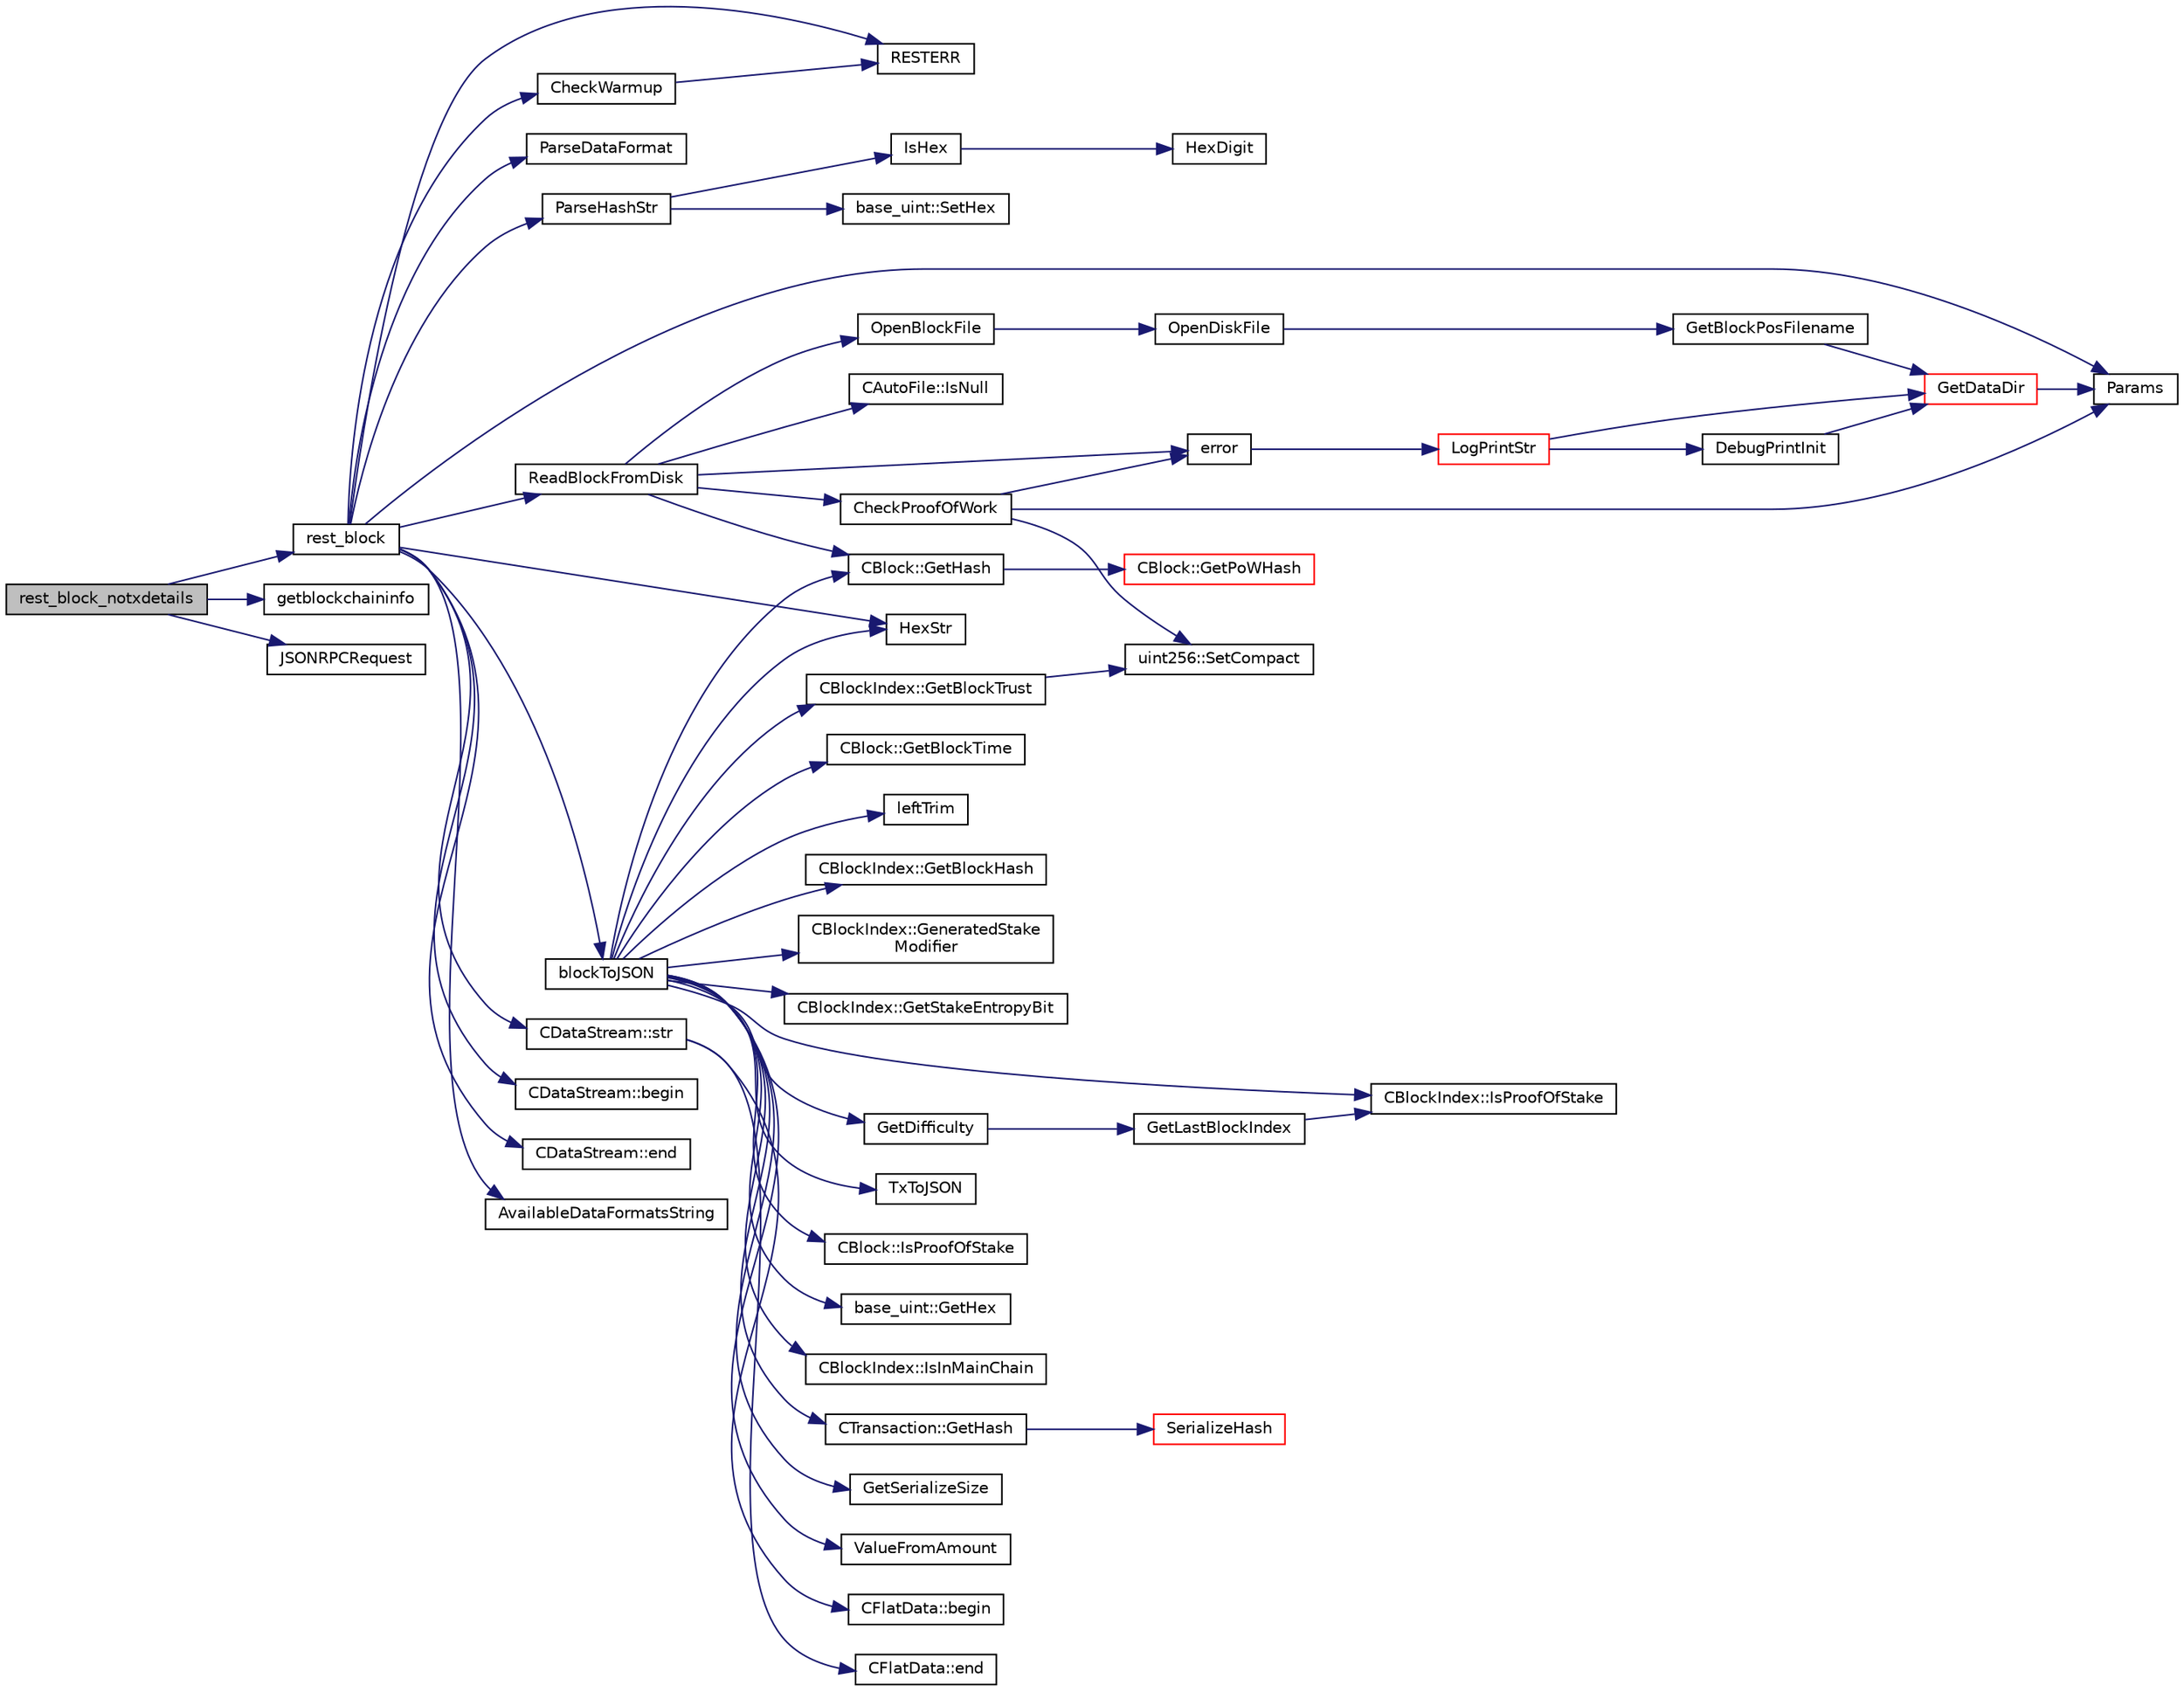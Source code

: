 digraph "rest_block_notxdetails"
{
  edge [fontname="Helvetica",fontsize="10",labelfontname="Helvetica",labelfontsize="10"];
  node [fontname="Helvetica",fontsize="10",shape=record];
  rankdir="LR";
  Node202 [label="rest_block_notxdetails",height=0.2,width=0.4,color="black", fillcolor="grey75", style="filled", fontcolor="black"];
  Node202 -> Node203 [color="midnightblue",fontsize="10",style="solid",fontname="Helvetica"];
  Node203 [label="rest_block",height=0.2,width=0.4,color="black", fillcolor="white", style="filled",URL="$d8/d04/rest_8cpp.html#a99e4aae76e1b90f996cf7c24b5281464"];
  Node203 -> Node204 [color="midnightblue",fontsize="10",style="solid",fontname="Helvetica"];
  Node204 [label="CheckWarmup",height=0.2,width=0.4,color="black", fillcolor="white", style="filled",URL="$d8/d04/rest_8cpp.html#ad0cad01e914619a3484f77350145e895"];
  Node204 -> Node205 [color="midnightblue",fontsize="10",style="solid",fontname="Helvetica"];
  Node205 [label="RESTERR",height=0.2,width=0.4,color="black", fillcolor="white", style="filled",URL="$d8/d04/rest_8cpp.html#a980beb0eaf6b96bc1c2e7e129e7bc587"];
  Node203 -> Node206 [color="midnightblue",fontsize="10",style="solid",fontname="Helvetica"];
  Node206 [label="ParseDataFormat",height=0.2,width=0.4,color="black", fillcolor="white", style="filled",URL="$d8/d04/rest_8cpp.html#a3c33a8e9bf6ea85c338bd53e4ca6e894"];
  Node203 -> Node207 [color="midnightblue",fontsize="10",style="solid",fontname="Helvetica"];
  Node207 [label="ParseHashStr",height=0.2,width=0.4,color="black", fillcolor="white", style="filled",URL="$d8/d04/rest_8cpp.html#a9f144a2e90fe4adf66113bf72419325d"];
  Node207 -> Node208 [color="midnightblue",fontsize="10",style="solid",fontname="Helvetica"];
  Node208 [label="IsHex",height=0.2,width=0.4,color="black", fillcolor="white", style="filled",URL="$df/d2d/util_8cpp.html#aa4e3553d2b2fe693c106f4296685f75c"];
  Node208 -> Node209 [color="midnightblue",fontsize="10",style="solid",fontname="Helvetica"];
  Node209 [label="HexDigit",height=0.2,width=0.4,color="black", fillcolor="white", style="filled",URL="$df/d2d/util_8cpp.html#aa59e8a8c5a39cb5041f93bb95dd02119"];
  Node207 -> Node210 [color="midnightblue",fontsize="10",style="solid",fontname="Helvetica"];
  Node210 [label="base_uint::SetHex",height=0.2,width=0.4,color="black", fillcolor="white", style="filled",URL="$da/df7/classbase__uint.html#ade1a897fac931f28f54998c92c797228"];
  Node203 -> Node205 [color="midnightblue",fontsize="10",style="solid",fontname="Helvetica"];
  Node203 -> Node211 [color="midnightblue",fontsize="10",style="solid",fontname="Helvetica"];
  Node211 [label="ReadBlockFromDisk",height=0.2,width=0.4,color="black", fillcolor="white", style="filled",URL="$dd/d7d/validation_8cpp.html#a578c1df234b05798180f0235d469a5ba",tooltip="Functions for disk access for blocks. "];
  Node211 -> Node212 [color="midnightblue",fontsize="10",style="solid",fontname="Helvetica"];
  Node212 [label="OpenBlockFile",height=0.2,width=0.4,color="black", fillcolor="white", style="filled",URL="$dd/d7d/validation_8cpp.html#a0d81388930a4ccb6a69b9abdd1ef5097",tooltip="Open a block file (blk?????.dat) "];
  Node212 -> Node213 [color="midnightblue",fontsize="10",style="solid",fontname="Helvetica"];
  Node213 [label="OpenDiskFile",height=0.2,width=0.4,color="black", fillcolor="white", style="filled",URL="$dd/d7d/validation_8cpp.html#ab2be209b59654115aac034cea8ca1b17"];
  Node213 -> Node214 [color="midnightblue",fontsize="10",style="solid",fontname="Helvetica"];
  Node214 [label="GetBlockPosFilename",height=0.2,width=0.4,color="black", fillcolor="white", style="filled",URL="$dd/d7d/validation_8cpp.html#a14ff9fb82bd3b6a8d7887f68873cdc4d",tooltip="Translation to a filesystem path. "];
  Node214 -> Node215 [color="midnightblue",fontsize="10",style="solid",fontname="Helvetica"];
  Node215 [label="GetDataDir",height=0.2,width=0.4,color="red", fillcolor="white", style="filled",URL="$df/d2d/util_8cpp.html#ab83866a054745d4b30a3948a1b44beba"];
  Node215 -> Node216 [color="midnightblue",fontsize="10",style="solid",fontname="Helvetica"];
  Node216 [label="Params",height=0.2,width=0.4,color="black", fillcolor="white", style="filled",URL="$df/dbf/chainparams_8cpp.html#ace5c5b706d71a324a417dd2db394fd4a",tooltip="Return the currently selected parameters. "];
  Node211 -> Node220 [color="midnightblue",fontsize="10",style="solid",fontname="Helvetica"];
  Node220 [label="CAutoFile::IsNull",height=0.2,width=0.4,color="black", fillcolor="white", style="filled",URL="$df/dc9/class_c_auto_file.html#a7fd47268b6d85a89acafdb73559f8e78",tooltip="Return true if the wrapped FILE* is NULL, false otherwise. "];
  Node211 -> Node221 [color="midnightblue",fontsize="10",style="solid",fontname="Helvetica"];
  Node221 [label="error",height=0.2,width=0.4,color="black", fillcolor="white", style="filled",URL="$d8/d3c/util_8h.html#af8985880cf4ef26df0a5aa2ffcb76662"];
  Node221 -> Node222 [color="midnightblue",fontsize="10",style="solid",fontname="Helvetica"];
  Node222 [label="LogPrintStr",height=0.2,width=0.4,color="red", fillcolor="white", style="filled",URL="$d8/d3c/util_8h.html#afd4c3002b2797c0560adddb6af3ca1da"];
  Node222 -> Node223 [color="midnightblue",fontsize="10",style="solid",fontname="Helvetica"];
  Node223 [label="DebugPrintInit",height=0.2,width=0.4,color="black", fillcolor="white", style="filled",URL="$df/d2d/util_8cpp.html#a751ff5f21d880737811136b5e0bcea12"];
  Node223 -> Node215 [color="midnightblue",fontsize="10",style="solid",fontname="Helvetica"];
  Node222 -> Node215 [color="midnightblue",fontsize="10",style="solid",fontname="Helvetica"];
  Node211 -> Node226 [color="midnightblue",fontsize="10",style="solid",fontname="Helvetica"];
  Node226 [label="CheckProofOfWork",height=0.2,width=0.4,color="black", fillcolor="white", style="filled",URL="$d1/d08/proofs_8cpp.html#a20a76dbc6ac5b8a6e0aaef85522b1069",tooltip="Check whether a block hash satisfies the proof-of-work requirement specified by nBits. "];
  Node226 -> Node227 [color="midnightblue",fontsize="10",style="solid",fontname="Helvetica"];
  Node227 [label="uint256::SetCompact",height=0.2,width=0.4,color="black", fillcolor="white", style="filled",URL="$d2/d86/classuint256.html#a54bc91c8535c43f881bba1fdb11ca7fa",tooltip="The \"compact\" format is a representation of a whole number N using an unsigned 32bit number similar t..."];
  Node226 -> Node216 [color="midnightblue",fontsize="10",style="solid",fontname="Helvetica"];
  Node226 -> Node221 [color="midnightblue",fontsize="10",style="solid",fontname="Helvetica"];
  Node211 -> Node228 [color="midnightblue",fontsize="10",style="solid",fontname="Helvetica"];
  Node228 [label="CBlock::GetHash",height=0.2,width=0.4,color="black", fillcolor="white", style="filled",URL="$d3/d51/class_c_block.html#a681acf1fa72ec2ed6c83ea5afc14e0f3"];
  Node228 -> Node229 [color="midnightblue",fontsize="10",style="solid",fontname="Helvetica"];
  Node229 [label="CBlock::GetPoWHash",height=0.2,width=0.4,color="red", fillcolor="white", style="filled",URL="$d3/d51/class_c_block.html#af203beb528a62ec30b0453cf5d860044"];
  Node203 -> Node216 [color="midnightblue",fontsize="10",style="solid",fontname="Helvetica"];
  Node203 -> Node231 [color="midnightblue",fontsize="10",style="solid",fontname="Helvetica"];
  Node231 [label="CDataStream::str",height=0.2,width=0.4,color="black", fillcolor="white", style="filled",URL="$d5/d41/class_c_data_stream.html#aac770a2b809917189c4476ee899b2d8b"];
  Node231 -> Node232 [color="midnightblue",fontsize="10",style="solid",fontname="Helvetica"];
  Node232 [label="CFlatData::begin",height=0.2,width=0.4,color="black", fillcolor="white", style="filled",URL="$d8/d4d/class_c_flat_data.html#ac8131cc3aec84905d7786fb19ff8953d"];
  Node231 -> Node233 [color="midnightblue",fontsize="10",style="solid",fontname="Helvetica"];
  Node233 [label="CFlatData::end",height=0.2,width=0.4,color="black", fillcolor="white", style="filled",URL="$d8/d4d/class_c_flat_data.html#ae88ae9f4121ff18aa8e29a3a40d7ee67"];
  Node203 -> Node234 [color="midnightblue",fontsize="10",style="solid",fontname="Helvetica"];
  Node234 [label="HexStr",height=0.2,width=0.4,color="black", fillcolor="white", style="filled",URL="$d8/d3c/util_8h.html#ace13a819ca4e98c22847d26b3b357e75"];
  Node203 -> Node235 [color="midnightblue",fontsize="10",style="solid",fontname="Helvetica"];
  Node235 [label="CDataStream::begin",height=0.2,width=0.4,color="black", fillcolor="white", style="filled",URL="$d5/d41/class_c_data_stream.html#a2355d11752d8622badfbc03e9ed192fd"];
  Node203 -> Node236 [color="midnightblue",fontsize="10",style="solid",fontname="Helvetica"];
  Node236 [label="CDataStream::end",height=0.2,width=0.4,color="black", fillcolor="white", style="filled",URL="$d5/d41/class_c_data_stream.html#a66409dbd4403682fe674e2e71173cab4"];
  Node203 -> Node237 [color="midnightblue",fontsize="10",style="solid",fontname="Helvetica"];
  Node237 [label="blockToJSON",height=0.2,width=0.4,color="black", fillcolor="white", style="filled",URL="$d8/d04/rest_8cpp.html#a6b596f07acd85fe676c798170fd8ddbe"];
  Node237 -> Node228 [color="midnightblue",fontsize="10",style="solid",fontname="Helvetica"];
  Node237 -> Node238 [color="midnightblue",fontsize="10",style="solid",fontname="Helvetica"];
  Node238 [label="base_uint::GetHex",height=0.2,width=0.4,color="black", fillcolor="white", style="filled",URL="$da/df7/classbase__uint.html#ae5e7b7481de91ebead20eebd5d685441"];
  Node237 -> Node239 [color="midnightblue",fontsize="10",style="solid",fontname="Helvetica"];
  Node239 [label="CBlockIndex::IsInMainChain",height=0.2,width=0.4,color="black", fillcolor="white", style="filled",URL="$d3/dbd/class_c_block_index.html#af4f055accf83016b226fd969e4de8fd7"];
  Node237 -> Node240 [color="midnightblue",fontsize="10",style="solid",fontname="Helvetica"];
  Node240 [label="GetSerializeSize",height=0.2,width=0.4,color="black", fillcolor="white", style="filled",URL="$df/d9d/serialize_8h.html#a48239e478ae730373d1984fe304ca025"];
  Node237 -> Node241 [color="midnightblue",fontsize="10",style="solid",fontname="Helvetica"];
  Node241 [label="ValueFromAmount",height=0.2,width=0.4,color="black", fillcolor="white", style="filled",URL="$d6/d76/rpcserver_8cpp.html#a577ce17add6d7e837a6e0653f8c048a1"];
  Node237 -> Node242 [color="midnightblue",fontsize="10",style="solid",fontname="Helvetica"];
  Node242 [label="CBlock::GetBlockTime",height=0.2,width=0.4,color="black", fillcolor="white", style="filled",URL="$d3/d51/class_c_block.html#a4fa8201373b08e0ee4b4c678b8f2c4aa"];
  Node237 -> Node243 [color="midnightblue",fontsize="10",style="solid",fontname="Helvetica"];
  Node243 [label="GetDifficulty",height=0.2,width=0.4,color="black", fillcolor="white", style="filled",URL="$d0/d47/rpcblockchain_8cpp.html#a65a78b16d228932a6142656509a8bce4"];
  Node243 -> Node244 [color="midnightblue",fontsize="10",style="solid",fontname="Helvetica"];
  Node244 [label="GetLastBlockIndex",height=0.2,width=0.4,color="black", fillcolor="white", style="filled",URL="$df/d0a/main_8cpp.html#a67a2382a391340c12c45961f3b8c66e8"];
  Node244 -> Node245 [color="midnightblue",fontsize="10",style="solid",fontname="Helvetica"];
  Node245 [label="CBlockIndex::IsProofOfStake",height=0.2,width=0.4,color="black", fillcolor="white", style="filled",URL="$d3/dbd/class_c_block_index.html#a2438a891e9d43821c0d99e1bdac56fde"];
  Node237 -> Node246 [color="midnightblue",fontsize="10",style="solid",fontname="Helvetica"];
  Node246 [label="leftTrim",height=0.2,width=0.4,color="black", fillcolor="white", style="filled",URL="$d8/d3c/util_8h.html#a8bd08fb413d92858692abb1ab182014c"];
  Node237 -> Node247 [color="midnightblue",fontsize="10",style="solid",fontname="Helvetica"];
  Node247 [label="CBlockIndex::GetBlockTrust",height=0.2,width=0.4,color="black", fillcolor="white", style="filled",URL="$d3/dbd/class_c_block_index.html#a59372ec3586ce89140acf3affc6e1f70"];
  Node247 -> Node227 [color="midnightblue",fontsize="10",style="solid",fontname="Helvetica"];
  Node237 -> Node248 [color="midnightblue",fontsize="10",style="solid",fontname="Helvetica"];
  Node248 [label="CBlockIndex::GetBlockHash",height=0.2,width=0.4,color="black", fillcolor="white", style="filled",URL="$d3/dbd/class_c_block_index.html#a98490a2788c65cdd6ae9002b004dd74c"];
  Node237 -> Node245 [color="midnightblue",fontsize="10",style="solid",fontname="Helvetica"];
  Node237 -> Node249 [color="midnightblue",fontsize="10",style="solid",fontname="Helvetica"];
  Node249 [label="CBlockIndex::GeneratedStake\lModifier",height=0.2,width=0.4,color="black", fillcolor="white", style="filled",URL="$d3/dbd/class_c_block_index.html#a7b629ae58cb86d49d7fb6f4f7411062d"];
  Node237 -> Node250 [color="midnightblue",fontsize="10",style="solid",fontname="Helvetica"];
  Node250 [label="CBlockIndex::GetStakeEntropyBit",height=0.2,width=0.4,color="black", fillcolor="white", style="filled",URL="$d3/dbd/class_c_block_index.html#a22a225e6caa79bb05f4d996cc48ca7ad"];
  Node237 -> Node251 [color="midnightblue",fontsize="10",style="solid",fontname="Helvetica"];
  Node251 [label="CTransaction::GetHash",height=0.2,width=0.4,color="black", fillcolor="white", style="filled",URL="$df/d43/class_c_transaction.html#a0b46d80e82ca324e82c2ce3fc1492bfa"];
  Node251 -> Node252 [color="midnightblue",fontsize="10",style="solid",fontname="Helvetica"];
  Node252 [label="SerializeHash",height=0.2,width=0.4,color="red", fillcolor="white", style="filled",URL="$db/dfb/hash_8h.html#a6de694e43f17c62025c6883965b65e63"];
  Node237 -> Node254 [color="midnightblue",fontsize="10",style="solid",fontname="Helvetica"];
  Node254 [label="TxToJSON",height=0.2,width=0.4,color="black", fillcolor="white", style="filled",URL="$d0/d47/rpcblockchain_8cpp.html#aba644e892d0fe242879f44311747ec76"];
  Node237 -> Node255 [color="midnightblue",fontsize="10",style="solid",fontname="Helvetica"];
  Node255 [label="CBlock::IsProofOfStake",height=0.2,width=0.4,color="black", fillcolor="white", style="filled",URL="$d3/d51/class_c_block.html#ab70bdac61ff8eca54fd29c835cb4f025"];
  Node237 -> Node234 [color="midnightblue",fontsize="10",style="solid",fontname="Helvetica"];
  Node203 -> Node256 [color="midnightblue",fontsize="10",style="solid",fontname="Helvetica"];
  Node256 [label="AvailableDataFormatsString",height=0.2,width=0.4,color="black", fillcolor="white", style="filled",URL="$d8/d04/rest_8cpp.html#adceb456013f0d609536125271ab096ea"];
  Node202 -> Node257 [color="midnightblue",fontsize="10",style="solid",fontname="Helvetica"];
  Node257 [label="getblockchaininfo",height=0.2,width=0.4,color="black", fillcolor="white", style="filled",URL="$d8/d04/rest_8cpp.html#a474625d5c1ef0c47e33c078fb53f6ba4"];
  Node202 -> Node258 [color="midnightblue",fontsize="10",style="solid",fontname="Helvetica"];
  Node258 [label="JSONRPCRequest",height=0.2,width=0.4,color="black", fillcolor="white", style="filled",URL="$d2/d30/rpcprotocol_8cpp.html#ab409c39d9d803bb50fecd4f0ff9970a4"];
}
